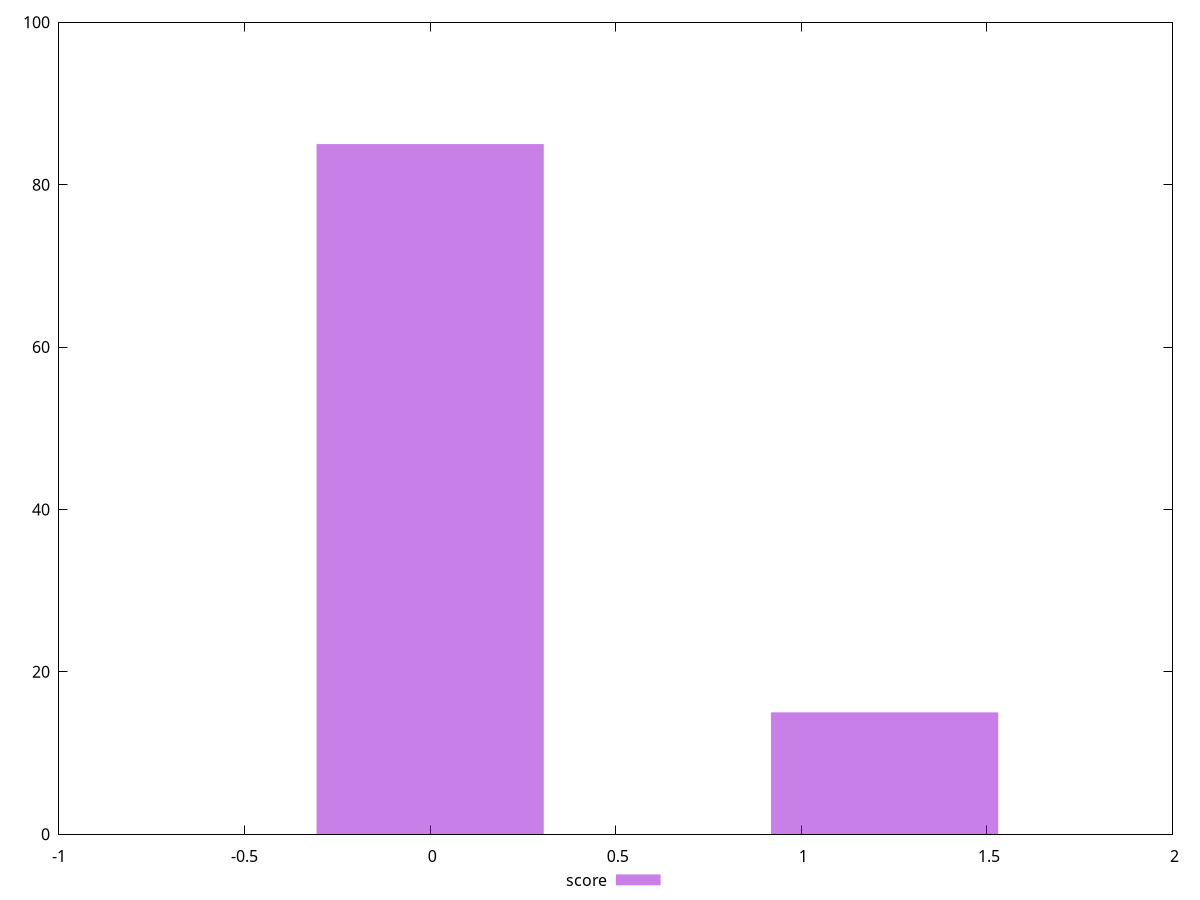 reset
set terminal svg size 640, 490 enhanced background rgb 'white'
set output "report_00007_2020-12-11T15:55:29.892Z/third-party-summary/samples/pages/score/histogram.svg"

$score <<EOF
0 85
1.2243444774352636 15
EOF

set key outside below
set boxwidth 0.6121722387176318
set yrange [0:100]
set style fill transparent solid 0.5 noborder

plot \
  $score title "score" with boxes, \


reset